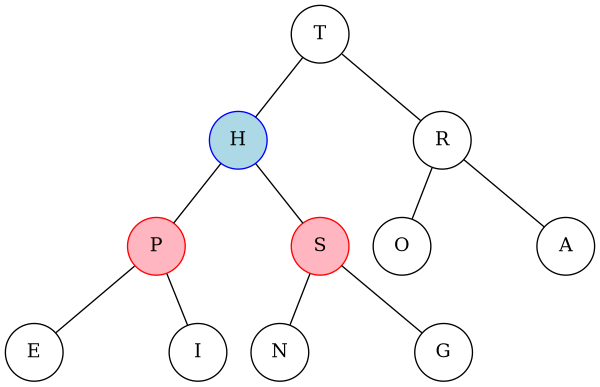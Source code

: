graph tree {
    rankdir=TB;
    splines=false;
    size="4,3"

    node [shape=circle, fixedsize=true, width=0.6];

    T;
    H  [color=blue, style=filled, fillcolor=lightblue];
    d1 [style=invis];
    R;
    P  [color=red, style=filled, fillcolor=lightpink];
    d2 [style=invis];
    S  [color=red, style=filled, fillcolor=lightpink];
    O;
    d3 [style=invis];
    A;
    E;
    d4 [style=invis];
    I;
    N;
    d5 [style=invis];
    G;
    

    T -- H;
    T -- d1 [style=invis];
    T -- R;

    H -- P;
    H -- d2 [style=invis];
    H -- S;
    
    R -- O;
    R -- d3 [style=invis];
    R -- A;

    P -- E;
    P -- d4 [style=invis];
    P -- I;
    
    S -- N;
    S -- d5 [style=invis];
    S -- G;

    {rank=same; T;}
    {rank=same; H; R;}
    {rank=same; P; S; O; A;}
    {rank=same; E; I; N; G;}
}
